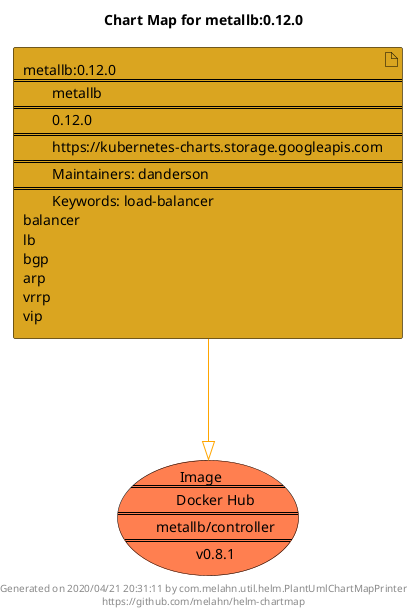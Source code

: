 @startuml
skinparam linetype ortho
skinparam backgroundColor white
skinparam usecaseBorderColor black
skinparam usecaseArrowColor LightSlateGray
skinparam artifactBorderColor black
skinparam artifactArrowColor LightSlateGray

title Chart Map for metallb:0.12.0

'There is one referenced Helm Chart
artifact "metallb:0.12.0\n====\n\tmetallb\n====\n\t0.12.0\n====\n\thttps://kubernetes-charts.storage.googleapis.com\n====\n\tMaintainers: danderson\n====\n\tKeywords: load-balancer\nbalancer\nlb\nbgp\narp\nvrrp\nvip" as metallb_0_12_0 #GoldenRod

'There is one referenced Docker Image
usecase "Image\n====\n\tDocker Hub\n====\n\tmetallb/controller\n====\n\tv0.8.1" as metallb_controller_v0_8_1 #Coral

'Chart Dependencies
metallb_0_12_0--[#orange]-|>metallb_controller_v0_8_1

center footer Generated on 2020/04/21 20:31:11 by com.melahn.util.helm.PlantUmlChartMapPrinter\nhttps://github.com/melahn/helm-chartmap
@enduml
